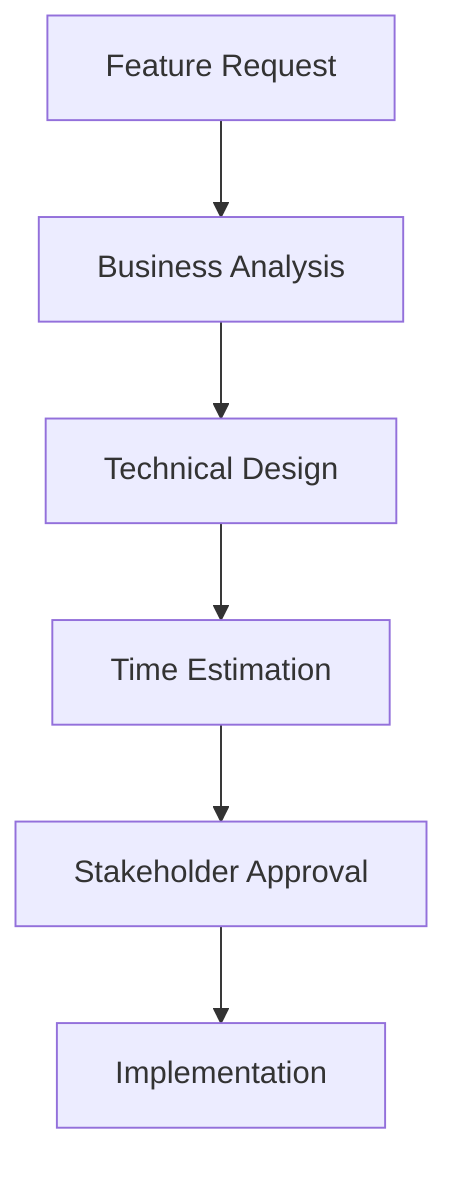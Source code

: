 flowchart TD
    Feature[Feature Request] --> Analysis[Business Analysis]
    Analysis --> Design[Technical Design]
    Design --> Estimate[Time Estimation]
    Estimate --> Approval[Stakeholder Approval]
    Approval --> Development[Implementation]